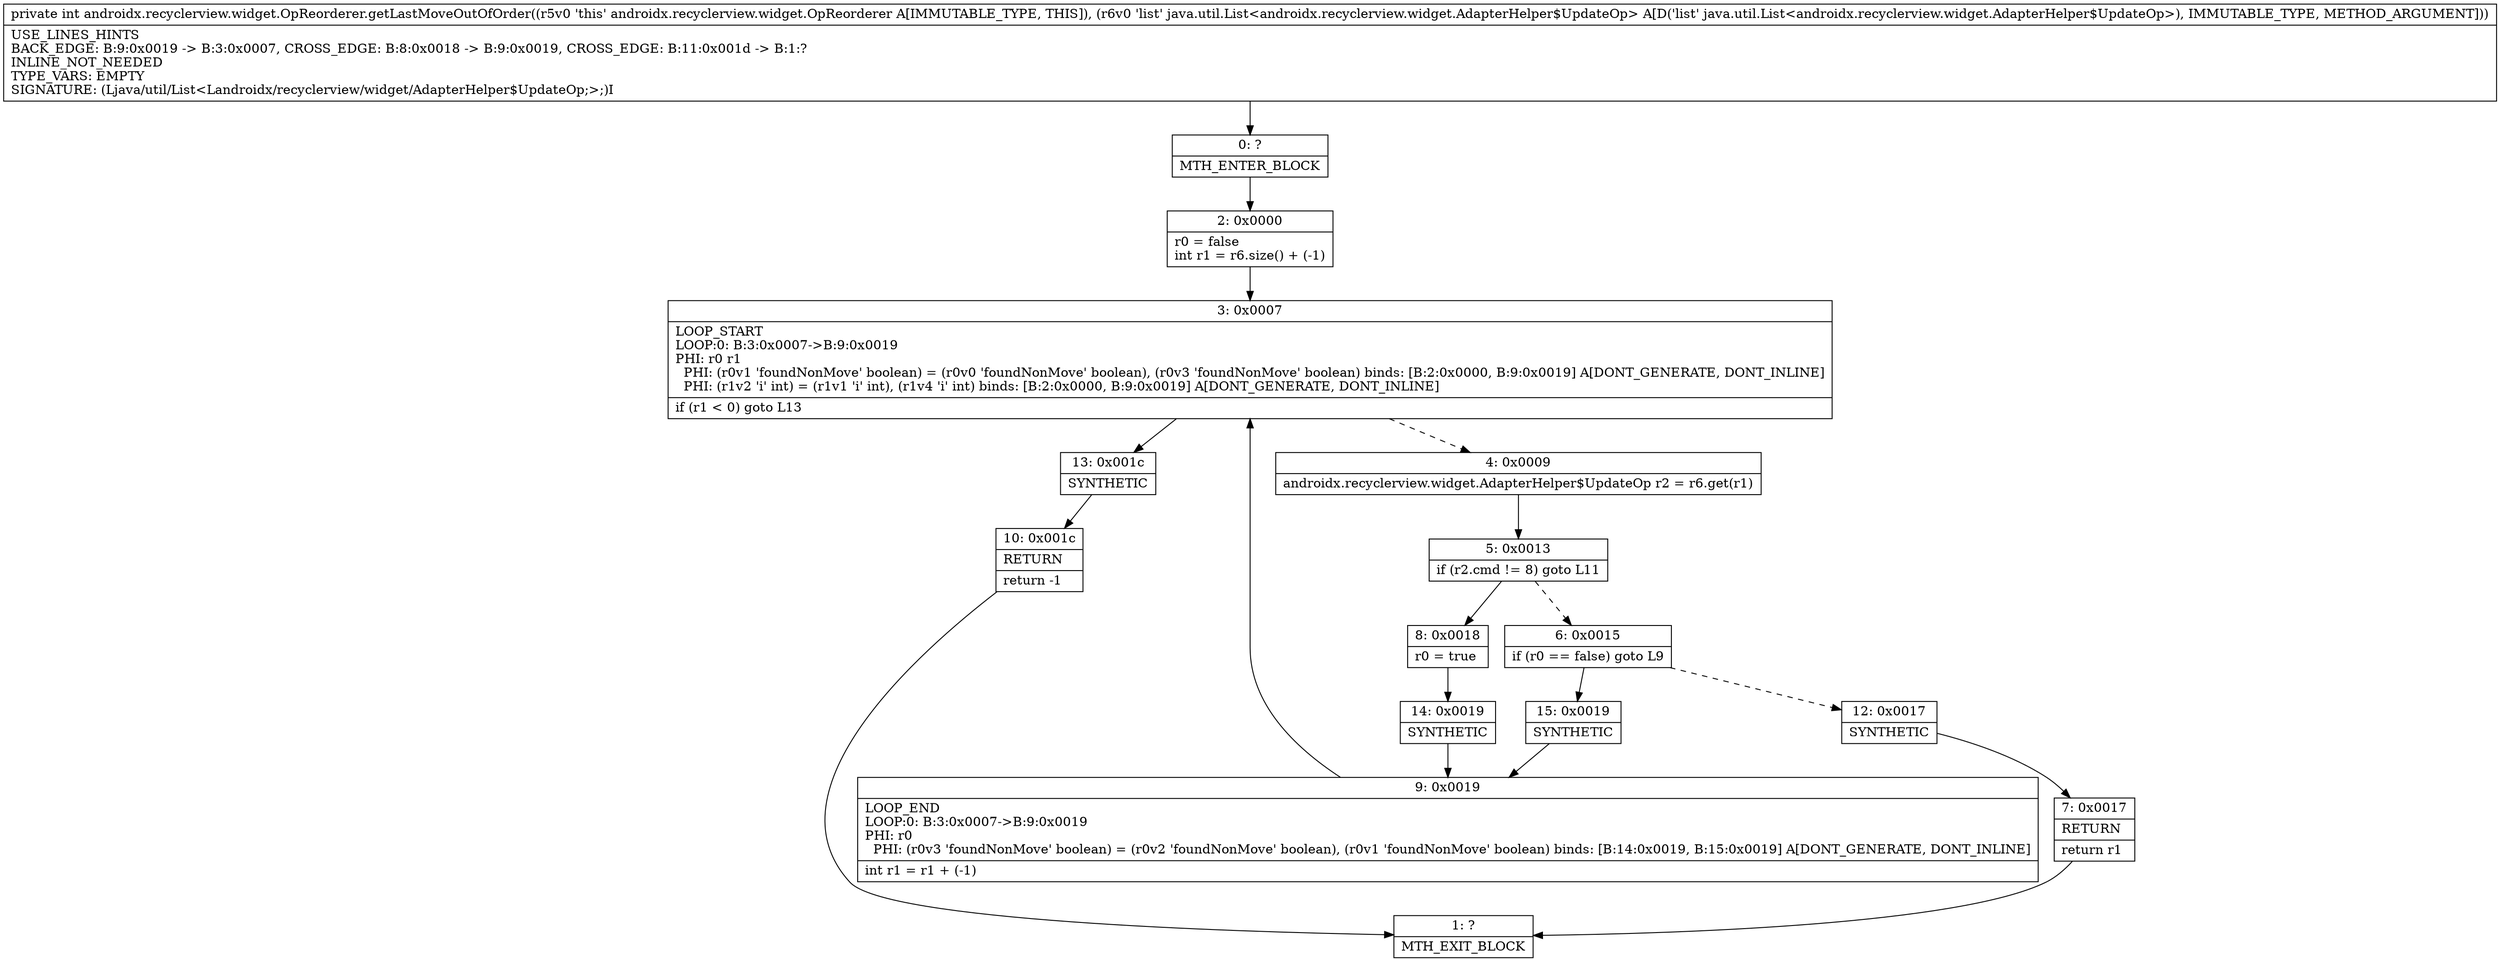 digraph "CFG forandroidx.recyclerview.widget.OpReorderer.getLastMoveOutOfOrder(Ljava\/util\/List;)I" {
Node_0 [shape=record,label="{0\:\ ?|MTH_ENTER_BLOCK\l}"];
Node_2 [shape=record,label="{2\:\ 0x0000|r0 = false\lint r1 = r6.size() + (\-1)\l}"];
Node_3 [shape=record,label="{3\:\ 0x0007|LOOP_START\lLOOP:0: B:3:0x0007\-\>B:9:0x0019\lPHI: r0 r1 \l  PHI: (r0v1 'foundNonMove' boolean) = (r0v0 'foundNonMove' boolean), (r0v3 'foundNonMove' boolean) binds: [B:2:0x0000, B:9:0x0019] A[DONT_GENERATE, DONT_INLINE]\l  PHI: (r1v2 'i' int) = (r1v1 'i' int), (r1v4 'i' int) binds: [B:2:0x0000, B:9:0x0019] A[DONT_GENERATE, DONT_INLINE]\l|if (r1 \< 0) goto L13\l}"];
Node_4 [shape=record,label="{4\:\ 0x0009|androidx.recyclerview.widget.AdapterHelper$UpdateOp r2 = r6.get(r1)\l}"];
Node_5 [shape=record,label="{5\:\ 0x0013|if (r2.cmd != 8) goto L11\l}"];
Node_6 [shape=record,label="{6\:\ 0x0015|if (r0 == false) goto L9\l}"];
Node_12 [shape=record,label="{12\:\ 0x0017|SYNTHETIC\l}"];
Node_7 [shape=record,label="{7\:\ 0x0017|RETURN\l|return r1\l}"];
Node_1 [shape=record,label="{1\:\ ?|MTH_EXIT_BLOCK\l}"];
Node_15 [shape=record,label="{15\:\ 0x0019|SYNTHETIC\l}"];
Node_9 [shape=record,label="{9\:\ 0x0019|LOOP_END\lLOOP:0: B:3:0x0007\-\>B:9:0x0019\lPHI: r0 \l  PHI: (r0v3 'foundNonMove' boolean) = (r0v2 'foundNonMove' boolean), (r0v1 'foundNonMove' boolean) binds: [B:14:0x0019, B:15:0x0019] A[DONT_GENERATE, DONT_INLINE]\l|int r1 = r1 + (\-1)\l}"];
Node_8 [shape=record,label="{8\:\ 0x0018|r0 = true\l}"];
Node_14 [shape=record,label="{14\:\ 0x0019|SYNTHETIC\l}"];
Node_13 [shape=record,label="{13\:\ 0x001c|SYNTHETIC\l}"];
Node_10 [shape=record,label="{10\:\ 0x001c|RETURN\l|return \-1\l}"];
MethodNode[shape=record,label="{private int androidx.recyclerview.widget.OpReorderer.getLastMoveOutOfOrder((r5v0 'this' androidx.recyclerview.widget.OpReorderer A[IMMUTABLE_TYPE, THIS]), (r6v0 'list' java.util.List\<androidx.recyclerview.widget.AdapterHelper$UpdateOp\> A[D('list' java.util.List\<androidx.recyclerview.widget.AdapterHelper$UpdateOp\>), IMMUTABLE_TYPE, METHOD_ARGUMENT]))  | USE_LINES_HINTS\lBACK_EDGE: B:9:0x0019 \-\> B:3:0x0007, CROSS_EDGE: B:8:0x0018 \-\> B:9:0x0019, CROSS_EDGE: B:11:0x001d \-\> B:1:?\lINLINE_NOT_NEEDED\lTYPE_VARS: EMPTY\lSIGNATURE: (Ljava\/util\/List\<Landroidx\/recyclerview\/widget\/AdapterHelper$UpdateOp;\>;)I\l}"];
MethodNode -> Node_0;Node_0 -> Node_2;
Node_2 -> Node_3;
Node_3 -> Node_4[style=dashed];
Node_3 -> Node_13;
Node_4 -> Node_5;
Node_5 -> Node_6[style=dashed];
Node_5 -> Node_8;
Node_6 -> Node_12[style=dashed];
Node_6 -> Node_15;
Node_12 -> Node_7;
Node_7 -> Node_1;
Node_15 -> Node_9;
Node_9 -> Node_3;
Node_8 -> Node_14;
Node_14 -> Node_9;
Node_13 -> Node_10;
Node_10 -> Node_1;
}

